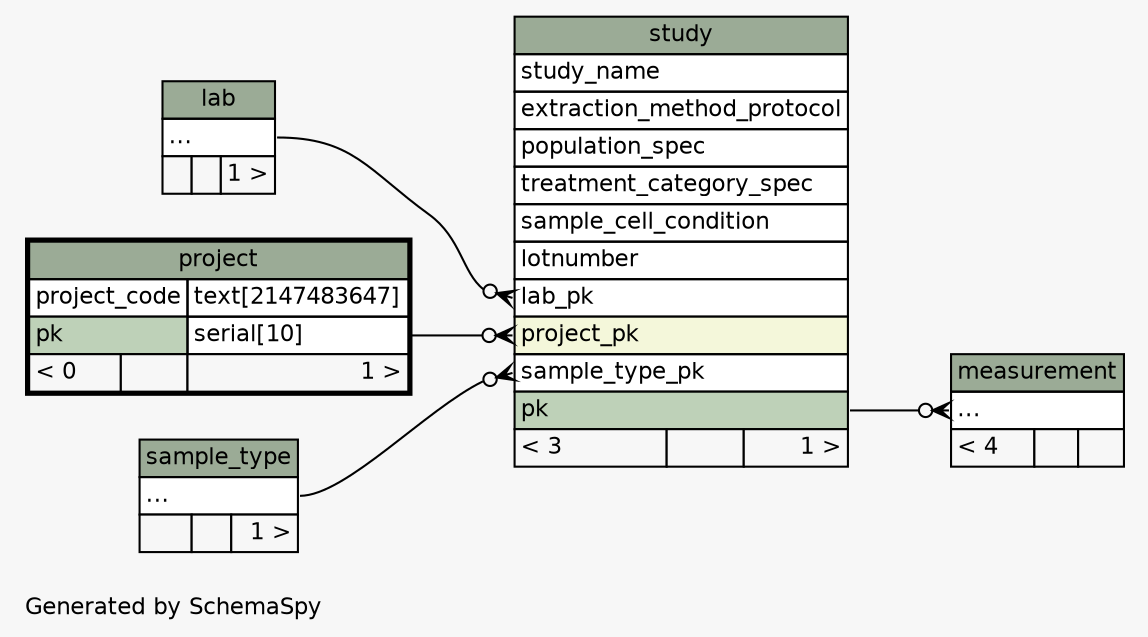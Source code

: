 // dot 2.38.0 on Mac OS X 10.11.5
// SchemaSpy rev 590
digraph "twoDegreesRelationshipsDiagram" {
  graph [
    rankdir="RL"
    bgcolor="#f7f7f7"
    label="\nGenerated by SchemaSpy"
    labeljust="l"
    nodesep="0.18"
    ranksep="0.46"
    fontname="Helvetica"
    fontsize="11"
  ];
  node [
    fontname="Helvetica"
    fontsize="11"
    shape="plaintext"
  ];
  edge [
    arrowsize="0.8"
  ];
  "measurement":"elipses":w -> "study":"pk":e [arrowhead=none dir=back arrowtail=crowodot];
  "study":"lab_pk":w -> "lab":"elipses":e [arrowhead=none dir=back arrowtail=crowodot];
  "study":"project_pk":w -> "project":"pk.type":e [arrowhead=none dir=back arrowtail=crowodot];
  "study":"sample_type_pk":w -> "sample_type":"elipses":e [arrowhead=none dir=back arrowtail=crowodot];
  "lab" [
    label=<
    <TABLE BORDER="0" CELLBORDER="1" CELLSPACING="0" BGCOLOR="#ffffff">
      <TR><TD COLSPAN="3" BGCOLOR="#9bab96" ALIGN="CENTER">lab</TD></TR>
      <TR><TD PORT="elipses" COLSPAN="3" ALIGN="LEFT">...</TD></TR>
      <TR><TD ALIGN="LEFT" BGCOLOR="#f7f7f7">  </TD><TD ALIGN="RIGHT" BGCOLOR="#f7f7f7">  </TD><TD ALIGN="RIGHT" BGCOLOR="#f7f7f7">1 &gt;</TD></TR>
    </TABLE>>
    URL="lab.html"
    tooltip="lab"
  ];
  "measurement" [
    label=<
    <TABLE BORDER="0" CELLBORDER="1" CELLSPACING="0" BGCOLOR="#ffffff">
      <TR><TD COLSPAN="3" BGCOLOR="#9bab96" ALIGN="CENTER">measurement</TD></TR>
      <TR><TD PORT="elipses" COLSPAN="3" ALIGN="LEFT">...</TD></TR>
      <TR><TD ALIGN="LEFT" BGCOLOR="#f7f7f7">&lt; 4</TD><TD ALIGN="RIGHT" BGCOLOR="#f7f7f7">  </TD><TD ALIGN="RIGHT" BGCOLOR="#f7f7f7">  </TD></TR>
    </TABLE>>
    URL="measurement.html"
    tooltip="measurement"
  ];
  "project" [
    label=<
    <TABLE BORDER="2" CELLBORDER="1" CELLSPACING="0" BGCOLOR="#ffffff">
      <TR><TD COLSPAN="3" BGCOLOR="#9bab96" ALIGN="CENTER">project</TD></TR>
      <TR><TD PORT="project_code" COLSPAN="2" ALIGN="LEFT">project_code</TD><TD PORT="project_code.type" ALIGN="LEFT">text[2147483647]</TD></TR>
      <TR><TD PORT="pk" COLSPAN="2" BGCOLOR="#bed1b8" ALIGN="LEFT">pk</TD><TD PORT="pk.type" ALIGN="LEFT">serial[10]</TD></TR>
      <TR><TD ALIGN="LEFT" BGCOLOR="#f7f7f7">&lt; 0</TD><TD ALIGN="RIGHT" BGCOLOR="#f7f7f7">  </TD><TD ALIGN="RIGHT" BGCOLOR="#f7f7f7">1 &gt;</TD></TR>
    </TABLE>>
    URL="project.html"
    tooltip="project"
  ];
  "sample_type" [
    label=<
    <TABLE BORDER="0" CELLBORDER="1" CELLSPACING="0" BGCOLOR="#ffffff">
      <TR><TD COLSPAN="3" BGCOLOR="#9bab96" ALIGN="CENTER">sample_type</TD></TR>
      <TR><TD PORT="elipses" COLSPAN="3" ALIGN="LEFT">...</TD></TR>
      <TR><TD ALIGN="LEFT" BGCOLOR="#f7f7f7">  </TD><TD ALIGN="RIGHT" BGCOLOR="#f7f7f7">  </TD><TD ALIGN="RIGHT" BGCOLOR="#f7f7f7">1 &gt;</TD></TR>
    </TABLE>>
    URL="sample_type.html"
    tooltip="sample_type"
  ];
  "study" [
    label=<
    <TABLE BORDER="0" CELLBORDER="1" CELLSPACING="0" BGCOLOR="#ffffff">
      <TR><TD COLSPAN="3" BGCOLOR="#9bab96" ALIGN="CENTER">study</TD></TR>
      <TR><TD PORT="study_name" COLSPAN="3" ALIGN="LEFT">study_name</TD></TR>
      <TR><TD PORT="extraction_method_protocol" COLSPAN="3" ALIGN="LEFT">extraction_method_protocol</TD></TR>
      <TR><TD PORT="population_spec" COLSPAN="3" ALIGN="LEFT">population_spec</TD></TR>
      <TR><TD PORT="treatment_category_spec" COLSPAN="3" ALIGN="LEFT">treatment_category_spec</TD></TR>
      <TR><TD PORT="sample_cell_condition" COLSPAN="3" ALIGN="LEFT">sample_cell_condition</TD></TR>
      <TR><TD PORT="lotnumber" COLSPAN="3" ALIGN="LEFT">lotnumber</TD></TR>
      <TR><TD PORT="lab_pk" COLSPAN="3" ALIGN="LEFT">lab_pk</TD></TR>
      <TR><TD PORT="project_pk" COLSPAN="3" BGCOLOR="#f4f7da" ALIGN="LEFT">project_pk</TD></TR>
      <TR><TD PORT="sample_type_pk" COLSPAN="3" ALIGN="LEFT">sample_type_pk</TD></TR>
      <TR><TD PORT="pk" COLSPAN="3" BGCOLOR="#bed1b8" ALIGN="LEFT">pk</TD></TR>
      <TR><TD ALIGN="LEFT" BGCOLOR="#f7f7f7">&lt; 3</TD><TD ALIGN="RIGHT" BGCOLOR="#f7f7f7">  </TD><TD ALIGN="RIGHT" BGCOLOR="#f7f7f7">1 &gt;</TD></TR>
    </TABLE>>
    URL="study.html"
    tooltip="study"
  ];
}

